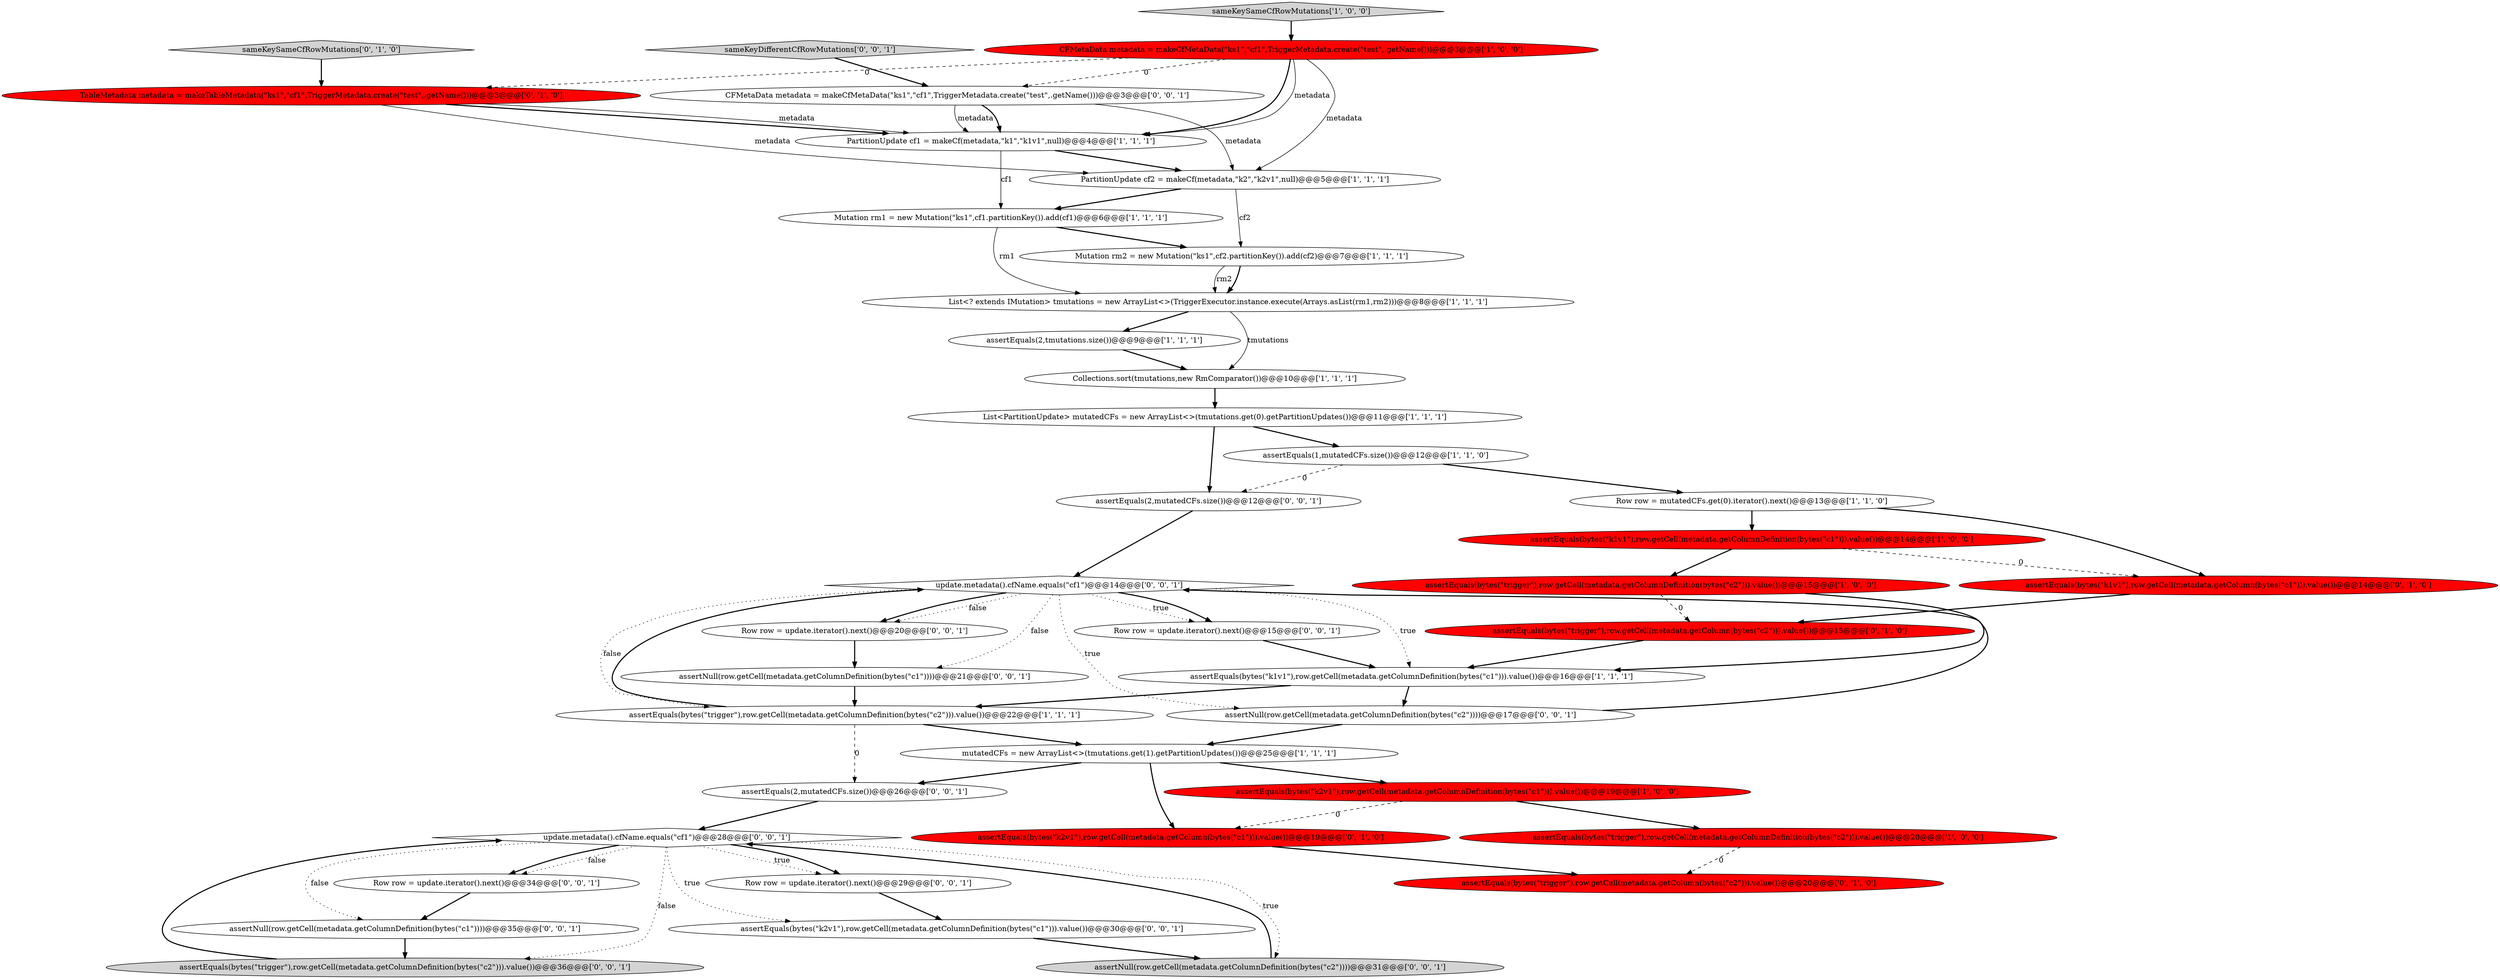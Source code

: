 digraph {
19 [style = filled, label = "sameKeySameCfRowMutations['0', '1', '0']", fillcolor = lightgray, shape = diamond image = "AAA0AAABBB2BBB"];
20 [style = filled, label = "assertEquals(bytes(\"k2v1\"),row.getCell(metadata.getColumn(bytes(\"c1\"))).value())@@@19@@@['0', '1', '0']", fillcolor = red, shape = ellipse image = "AAA1AAABBB2BBB"];
31 [style = filled, label = "assertNull(row.getCell(metadata.getColumnDefinition(bytes(\"c1\"))))@@@35@@@['0', '0', '1']", fillcolor = white, shape = ellipse image = "AAA0AAABBB3BBB"];
29 [style = filled, label = "assertEquals(bytes(\"k2v1\"),row.getCell(metadata.getColumnDefinition(bytes(\"c1\"))).value())@@@30@@@['0', '0', '1']", fillcolor = white, shape = ellipse image = "AAA0AAABBB3BBB"];
24 [style = filled, label = "assertEquals(bytes(\"trigger\"),row.getCell(metadata.getColumn(bytes(\"c2\"))).value())@@@15@@@['0', '1', '0']", fillcolor = red, shape = ellipse image = "AAA1AAABBB2BBB"];
26 [style = filled, label = "sameKeyDifferentCfRowMutations['0', '0', '1']", fillcolor = lightgray, shape = diamond image = "AAA0AAABBB3BBB"];
23 [style = filled, label = "assertEquals(bytes(\"trigger\"),row.getCell(metadata.getColumn(bytes(\"c2\"))).value())@@@20@@@['0', '1', '0']", fillcolor = red, shape = ellipse image = "AAA1AAABBB2BBB"];
5 [style = filled, label = "assertEquals(bytes(\"trigger\"),row.getCell(metadata.getColumnDefinition(bytes(\"c2\"))).value())@@@20@@@['1', '0', '0']", fillcolor = red, shape = ellipse image = "AAA1AAABBB1BBB"];
14 [style = filled, label = "assertEquals(bytes(\"trigger\"),row.getCell(metadata.getColumnDefinition(bytes(\"c2\"))).value())@@@22@@@['1', '1', '1']", fillcolor = white, shape = ellipse image = "AAA0AAABBB1BBB"];
34 [style = filled, label = "assertEquals(2,mutatedCFs.size())@@@26@@@['0', '0', '1']", fillcolor = white, shape = ellipse image = "AAA0AAABBB3BBB"];
1 [style = filled, label = "assertEquals(2,tmutations.size())@@@9@@@['1', '1', '1']", fillcolor = white, shape = ellipse image = "AAA0AAABBB1BBB"];
32 [style = filled, label = "assertNull(row.getCell(metadata.getColumnDefinition(bytes(\"c1\"))))@@@21@@@['0', '0', '1']", fillcolor = white, shape = ellipse image = "AAA0AAABBB3BBB"];
9 [style = filled, label = "assertEquals(bytes(\"trigger\"),row.getCell(metadata.getColumnDefinition(bytes(\"c2\"))).value())@@@15@@@['1', '0', '0']", fillcolor = red, shape = ellipse image = "AAA1AAABBB1BBB"];
17 [style = filled, label = "List<PartitionUpdate> mutatedCFs = new ArrayList<>(tmutations.get(0).getPartitionUpdates())@@@11@@@['1', '1', '1']", fillcolor = white, shape = ellipse image = "AAA0AAABBB1BBB"];
7 [style = filled, label = "Mutation rm1 = new Mutation(\"ks1\",cf1.partitionKey()).add(cf1)@@@6@@@['1', '1', '1']", fillcolor = white, shape = ellipse image = "AAA0AAABBB1BBB"];
33 [style = filled, label = "Row row = update.iterator().next()@@@20@@@['0', '0', '1']", fillcolor = white, shape = ellipse image = "AAA0AAABBB3BBB"];
6 [style = filled, label = "List<? extends IMutation> tmutations = new ArrayList<>(TriggerExecutor.instance.execute(Arrays.asList(rm1,rm2)))@@@8@@@['1', '1', '1']", fillcolor = white, shape = ellipse image = "AAA0AAABBB1BBB"];
35 [style = filled, label = "CFMetaData metadata = makeCfMetaData(\"ks1\",\"cf1\",TriggerMetadata.create(\"test\",.getName()))@@@3@@@['0', '0', '1']", fillcolor = white, shape = ellipse image = "AAA0AAABBB3BBB"];
18 [style = filled, label = "sameKeySameCfRowMutations['1', '0', '0']", fillcolor = lightgray, shape = diamond image = "AAA0AAABBB1BBB"];
10 [style = filled, label = "assertEquals(bytes(\"k2v1\"),row.getCell(metadata.getColumnDefinition(bytes(\"c1\"))).value())@@@19@@@['1', '0', '0']", fillcolor = red, shape = ellipse image = "AAA1AAABBB1BBB"];
11 [style = filled, label = "PartitionUpdate cf1 = makeCf(metadata,\"k1\",\"k1v1\",null)@@@4@@@['1', '1', '1']", fillcolor = white, shape = ellipse image = "AAA0AAABBB1BBB"];
30 [style = filled, label = "assertEquals(bytes(\"trigger\"),row.getCell(metadata.getColumnDefinition(bytes(\"c2\"))).value())@@@36@@@['0', '0', '1']", fillcolor = lightgray, shape = ellipse image = "AAA0AAABBB3BBB"];
13 [style = filled, label = "assertEquals(bytes(\"k1v1\"),row.getCell(metadata.getColumnDefinition(bytes(\"c1\"))).value())@@@16@@@['1', '1', '1']", fillcolor = white, shape = ellipse image = "AAA0AAABBB1BBB"];
22 [style = filled, label = "assertEquals(bytes(\"k1v1\"),row.getCell(metadata.getColumn(bytes(\"c1\"))).value())@@@14@@@['0', '1', '0']", fillcolor = red, shape = ellipse image = "AAA1AAABBB2BBB"];
3 [style = filled, label = "PartitionUpdate cf2 = makeCf(metadata,\"k2\",\"k2v1\",null)@@@5@@@['1', '1', '1']", fillcolor = white, shape = ellipse image = "AAA0AAABBB1BBB"];
38 [style = filled, label = "update.metadata().cfName.equals(\"cf1\")@@@28@@@['0', '0', '1']", fillcolor = white, shape = diamond image = "AAA0AAABBB3BBB"];
27 [style = filled, label = "update.metadata().cfName.equals(\"cf1\")@@@14@@@['0', '0', '1']", fillcolor = white, shape = diamond image = "AAA0AAABBB3BBB"];
12 [style = filled, label = "Mutation rm2 = new Mutation(\"ks1\",cf2.partitionKey()).add(cf2)@@@7@@@['1', '1', '1']", fillcolor = white, shape = ellipse image = "AAA0AAABBB1BBB"];
4 [style = filled, label = "Row row = mutatedCFs.get(0).iterator().next()@@@13@@@['1', '1', '0']", fillcolor = white, shape = ellipse image = "AAA0AAABBB1BBB"];
36 [style = filled, label = "assertNull(row.getCell(metadata.getColumnDefinition(bytes(\"c2\"))))@@@31@@@['0', '0', '1']", fillcolor = lightgray, shape = ellipse image = "AAA0AAABBB3BBB"];
21 [style = filled, label = "TableMetadata metadata = makeTableMetadata(\"ks1\",\"cf1\",TriggerMetadata.create(\"test\",.getName()))@@@3@@@['0', '1', '0']", fillcolor = red, shape = ellipse image = "AAA1AAABBB2BBB"];
15 [style = filled, label = "CFMetaData metadata = makeCfMetaData(\"ks1\",\"cf1\",TriggerMetadata.create(\"test\",.getName()))@@@3@@@['1', '0', '0']", fillcolor = red, shape = ellipse image = "AAA1AAABBB1BBB"];
28 [style = filled, label = "assertEquals(2,mutatedCFs.size())@@@12@@@['0', '0', '1']", fillcolor = white, shape = ellipse image = "AAA0AAABBB3BBB"];
16 [style = filled, label = "Collections.sort(tmutations,new RmComparator())@@@10@@@['1', '1', '1']", fillcolor = white, shape = ellipse image = "AAA0AAABBB1BBB"];
40 [style = filled, label = "Row row = update.iterator().next()@@@34@@@['0', '0', '1']", fillcolor = white, shape = ellipse image = "AAA0AAABBB3BBB"];
39 [style = filled, label = "Row row = update.iterator().next()@@@29@@@['0', '0', '1']", fillcolor = white, shape = ellipse image = "AAA0AAABBB3BBB"];
0 [style = filled, label = "mutatedCFs = new ArrayList<>(tmutations.get(1).getPartitionUpdates())@@@25@@@['1', '1', '1']", fillcolor = white, shape = ellipse image = "AAA0AAABBB1BBB"];
8 [style = filled, label = "assertEquals(1,mutatedCFs.size())@@@12@@@['1', '1', '0']", fillcolor = white, shape = ellipse image = "AAA0AAABBB1BBB"];
37 [style = filled, label = "assertNull(row.getCell(metadata.getColumnDefinition(bytes(\"c2\"))))@@@17@@@['0', '0', '1']", fillcolor = white, shape = ellipse image = "AAA0AAABBB3BBB"];
25 [style = filled, label = "Row row = update.iterator().next()@@@15@@@['0', '0', '1']", fillcolor = white, shape = ellipse image = "AAA0AAABBB3BBB"];
2 [style = filled, label = "assertEquals(bytes(\"k1v1\"),row.getCell(metadata.getColumnDefinition(bytes(\"c1\"))).value())@@@14@@@['1', '0', '0']", fillcolor = red, shape = ellipse image = "AAA1AAABBB1BBB"];
29->36 [style = bold, label=""];
17->8 [style = bold, label=""];
35->3 [style = solid, label="metadata"];
30->38 [style = bold, label=""];
37->0 [style = bold, label=""];
27->25 [style = dotted, label="true"];
37->27 [style = bold, label=""];
27->32 [style = dotted, label="false"];
9->24 [style = dashed, label="0"];
7->12 [style = bold, label=""];
25->13 [style = bold, label=""];
14->34 [style = dashed, label="0"];
5->23 [style = dashed, label="0"];
7->6 [style = solid, label="rm1"];
18->15 [style = bold, label=""];
38->39 [style = dotted, label="true"];
15->3 [style = solid, label="metadata"];
11->7 [style = solid, label="cf1"];
32->14 [style = bold, label=""];
15->21 [style = dashed, label="0"];
21->3 [style = solid, label="metadata"];
24->13 [style = bold, label=""];
4->2 [style = bold, label=""];
16->17 [style = bold, label=""];
2->9 [style = bold, label=""];
27->13 [style = dotted, label="true"];
8->28 [style = dashed, label="0"];
6->16 [style = solid, label="tmutations"];
12->6 [style = bold, label=""];
38->39 [style = bold, label=""];
27->37 [style = dotted, label="true"];
27->33 [style = dotted, label="false"];
15->35 [style = dashed, label="0"];
6->1 [style = bold, label=""];
13->37 [style = bold, label=""];
0->34 [style = bold, label=""];
0->10 [style = bold, label=""];
17->28 [style = bold, label=""];
38->40 [style = dotted, label="false"];
10->5 [style = bold, label=""];
15->11 [style = bold, label=""];
14->0 [style = bold, label=""];
20->23 [style = bold, label=""];
3->7 [style = bold, label=""];
11->3 [style = bold, label=""];
21->11 [style = bold, label=""];
1->16 [style = bold, label=""];
15->11 [style = solid, label="metadata"];
38->31 [style = dotted, label="false"];
3->12 [style = solid, label="cf2"];
21->11 [style = solid, label="metadata"];
38->30 [style = dotted, label="false"];
31->30 [style = bold, label=""];
26->35 [style = bold, label=""];
33->32 [style = bold, label=""];
0->20 [style = bold, label=""];
10->20 [style = dashed, label="0"];
35->11 [style = solid, label="metadata"];
27->33 [style = bold, label=""];
28->27 [style = bold, label=""];
8->4 [style = bold, label=""];
22->24 [style = bold, label=""];
14->27 [style = bold, label=""];
34->38 [style = bold, label=""];
36->38 [style = bold, label=""];
38->40 [style = bold, label=""];
40->31 [style = bold, label=""];
27->14 [style = dotted, label="false"];
38->29 [style = dotted, label="true"];
13->14 [style = bold, label=""];
4->22 [style = bold, label=""];
27->25 [style = bold, label=""];
38->36 [style = dotted, label="true"];
2->22 [style = dashed, label="0"];
12->6 [style = solid, label="rm2"];
39->29 [style = bold, label=""];
9->13 [style = bold, label=""];
35->11 [style = bold, label=""];
19->21 [style = bold, label=""];
}

